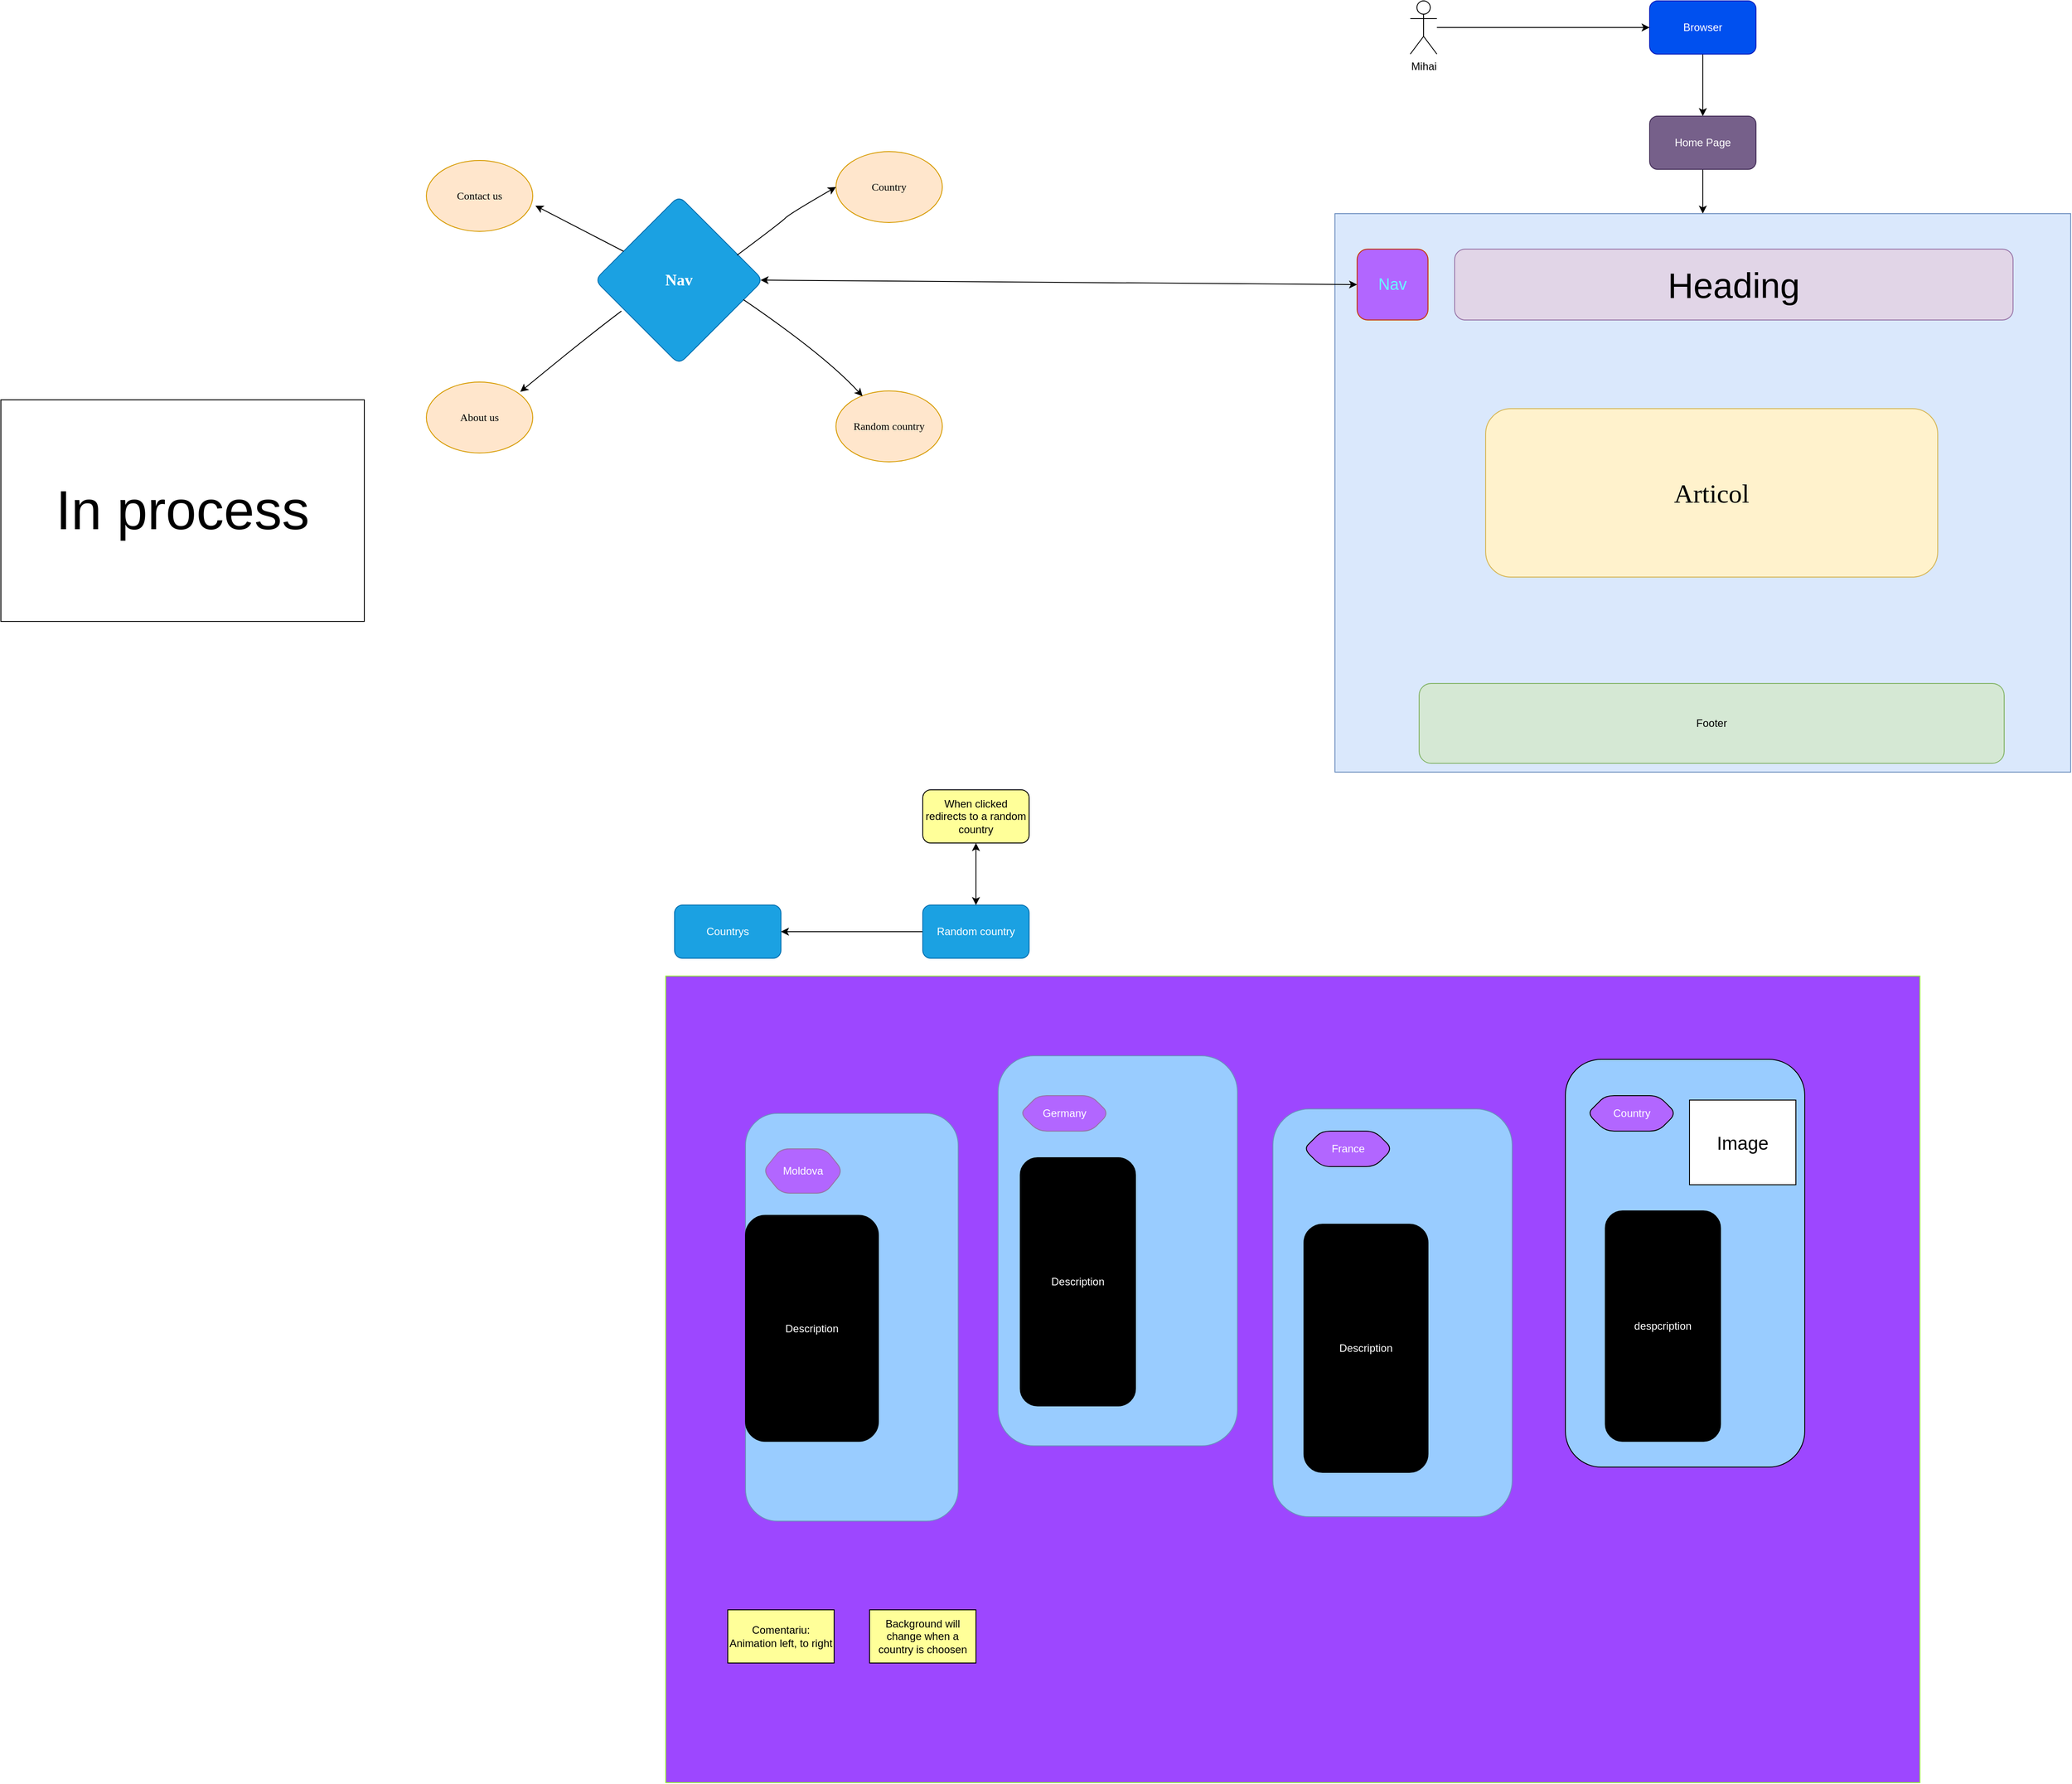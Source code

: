 <mxfile version="15.3.7" type="github">
  <diagram id="b1_00yB5uApa2LcKgeh4" name="Home page">
    <mxGraphModel dx="3274" dy="820" grid="1" gridSize="10" guides="1" tooltips="1" connect="1" arrows="1" fold="1" page="1" pageScale="1" pageWidth="850" pageHeight="1100" math="0" shadow="0">
      <root>
        <mxCell id="0" />
        <mxCell id="1" parent="0" />
        <mxCell id="9qxW6SAQw-OEDm3y2XXn-19" value="" style="rounded=0;whiteSpace=wrap;html=1;fillColor=#9D47FF;strokeColor=#99FF33;" parent="1" vertex="1">
          <mxGeometry x="-870" y="1180" width="1415" height="910" as="geometry" />
        </mxCell>
        <mxCell id="4E_jJfNS61fkHT7GmWl9-1" style="edgeStyle=orthogonalEdgeStyle;curved=0;rounded=1;sketch=0;orthogonalLoop=1;jettySize=auto;html=1;" parent="1" source="4E_jJfNS61fkHT7GmWl9-2" target="4E_jJfNS61fkHT7GmWl9-4" edge="1">
          <mxGeometry relative="1" as="geometry" />
        </mxCell>
        <mxCell id="4E_jJfNS61fkHT7GmWl9-2" value="Mihai" style="shape=umlActor;verticalLabelPosition=bottom;verticalAlign=top;html=1;outlineConnect=0;" parent="1" vertex="1">
          <mxGeometry x="-30" y="80" width="30" height="60" as="geometry" />
        </mxCell>
        <mxCell id="4E_jJfNS61fkHT7GmWl9-3" style="edgeStyle=orthogonalEdgeStyle;curved=0;rounded=1;sketch=0;orthogonalLoop=1;jettySize=auto;html=1;exitX=0.5;exitY=1;exitDx=0;exitDy=0;" parent="1" source="4E_jJfNS61fkHT7GmWl9-4" target="4E_jJfNS61fkHT7GmWl9-9" edge="1">
          <mxGeometry relative="1" as="geometry" />
        </mxCell>
        <mxCell id="4E_jJfNS61fkHT7GmWl9-4" value="Browser" style="rounded=1;whiteSpace=wrap;html=1;sketch=0;fillColor=#0050ef;strokeColor=#001DBC;fontColor=#ffffff;" parent="1" vertex="1">
          <mxGeometry x="240" y="80" width="120" height="60" as="geometry" />
        </mxCell>
        <mxCell id="eIElJq9YTfqZ1it8b-7e-12" style="edgeStyle=orthogonalEdgeStyle;rounded=0;orthogonalLoop=1;jettySize=auto;html=1;entryX=0.5;entryY=0;entryDx=0;entryDy=0;fontColor=#66FFFF;" parent="1" source="4E_jJfNS61fkHT7GmWl9-9" target="eIElJq9YTfqZ1it8b-7e-3" edge="1">
          <mxGeometry relative="1" as="geometry" />
        </mxCell>
        <mxCell id="4E_jJfNS61fkHT7GmWl9-9" value="Home Page" style="rounded=1;whiteSpace=wrap;html=1;sketch=0;fillColor=#76608a;strokeColor=#432D57;fontColor=#ffffff;" parent="1" vertex="1">
          <mxGeometry x="240" y="210" width="120" height="60" as="geometry" />
        </mxCell>
        <mxCell id="4E_jJfNS61fkHT7GmWl9-14" value="Countrys" style="rounded=1;whiteSpace=wrap;html=1;sketch=0;fillColor=#1ba1e2;strokeColor=#006EAF;fontColor=#ffffff;" parent="1" vertex="1">
          <mxGeometry x="-860" y="1100" width="120" height="60" as="geometry" />
        </mxCell>
        <mxCell id="eIElJq9YTfqZ1it8b-7e-2" style="edgeStyle=orthogonalEdgeStyle;rounded=0;orthogonalLoop=1;jettySize=auto;html=1;fontColor=#FFFFFF;entryX=1;entryY=0.5;entryDx=0;entryDy=0;" parent="1" source="4E_jJfNS61fkHT7GmWl9-15" target="4E_jJfNS61fkHT7GmWl9-14" edge="1">
          <mxGeometry relative="1" as="geometry">
            <mxPoint x="-425" y="1122.857" as="targetPoint" />
            <Array as="points">
              <mxPoint x="-610" y="1130" />
              <mxPoint x="-610" y="1130" />
            </Array>
          </mxGeometry>
        </mxCell>
        <mxCell id="4E_jJfNS61fkHT7GmWl9-15" value="Random country" style="rounded=1;whiteSpace=wrap;html=1;sketch=0;fillColor=#1ba1e2;strokeColor=#006EAF;fontColor=#ffffff;" parent="1" vertex="1">
          <mxGeometry x="-580" y="1100" width="120" height="60" as="geometry" />
        </mxCell>
        <mxCell id="9qxW6SAQw-OEDm3y2XXn-1" value="" style="rounded=1;whiteSpace=wrap;html=1;sketch=0;rotation=-90;fillColor=#99CCFF;strokeColor=#6c8ebf;" parent="1" vertex="1">
          <mxGeometry x="-890" y="1445" width="460" height="240" as="geometry" />
        </mxCell>
        <mxCell id="9qxW6SAQw-OEDm3y2XXn-2" value="" style="rounded=1;whiteSpace=wrap;html=1;sketch=0;rotation=90;fillColor=#99CCFF;strokeColor=#6c8ebf;" parent="1" vertex="1">
          <mxGeometry x="-580" y="1355" width="440" height="270" as="geometry" />
        </mxCell>
        <mxCell id="9qxW6SAQw-OEDm3y2XXn-3" value="Comentariu: Animation left, to right" style="rounded=0;whiteSpace=wrap;html=1;sketch=0;fillColor=#FFFF99;" parent="1" vertex="1">
          <mxGeometry x="-800" y="1895" width="120" height="60" as="geometry" />
        </mxCell>
        <mxCell id="9qxW6SAQw-OEDm3y2XXn-4" value="Moldova" style="shape=hexagon;perimeter=hexagonPerimeter2;whiteSpace=wrap;html=1;fixedSize=1;rounded=1;sketch=0;fillColor=#B266FF;strokeColor=#9673a6;fontColor=#FFFFFF;" parent="1" vertex="1">
          <mxGeometry x="-760" y="1375" width="90" height="50" as="geometry" />
        </mxCell>
        <mxCell id="9qxW6SAQw-OEDm3y2XXn-5" value="Germany" style="shape=hexagon;perimeter=hexagonPerimeter2;whiteSpace=wrap;html=1;fixedSize=1;rounded=1;sketch=0;fillColor=#B266FF;strokeColor=#9673a6;fontColor=#FFFFFF;" parent="1" vertex="1">
          <mxGeometry x="-470" y="1315" width="100" height="40" as="geometry" />
        </mxCell>
        <mxCell id="9qxW6SAQw-OEDm3y2XXn-6" value="Description" style="rounded=1;whiteSpace=wrap;html=1;sketch=0;fontColor=#FFFFFF;fillColor=#000000;" parent="1" vertex="1">
          <mxGeometry x="-470" y="1385" width="130" height="280" as="geometry" />
        </mxCell>
        <mxCell id="9qxW6SAQw-OEDm3y2XXn-8" value="" style="rounded=1;whiteSpace=wrap;html=1;sketch=0;rotation=90;fillColor=#99CCFF;strokeColor=#6c8ebf;" parent="1" vertex="1">
          <mxGeometry x="-280" y="1425" width="460" height="270" as="geometry" />
        </mxCell>
        <mxCell id="9qxW6SAQw-OEDm3y2XXn-9" value="France" style="shape=hexagon;perimeter=hexagonPerimeter2;whiteSpace=wrap;html=1;fixedSize=1;rounded=1;sketch=0;fillColor=#B266FF;fontColor=#FFFFFF;" parent="1" vertex="1">
          <mxGeometry x="-150" y="1355" width="100" height="40" as="geometry" />
        </mxCell>
        <mxCell id="9qxW6SAQw-OEDm3y2XXn-10" value="Description" style="rounded=1;whiteSpace=wrap;html=1;sketch=0;fillColor=#000000;fontColor=#FFFFFF;" parent="1" vertex="1">
          <mxGeometry x="-150" y="1460" width="140" height="280" as="geometry" />
        </mxCell>
        <mxCell id="9qxW6SAQw-OEDm3y2XXn-11" value="" style="shape=image;imageAspect=0;aspect=fixed;verticalLabelPosition=bottom;verticalAlign=top;rounded=0;sketch=0;image=https://i.redd.it/42k3is7jc9201.png;" parent="1" vertex="1">
          <mxGeometry x="-650" y="1364.5" width="92.07" height="71" as="geometry" />
        </mxCell>
        <mxCell id="9qxW6SAQw-OEDm3y2XXn-12" value="Description" style="rounded=1;whiteSpace=wrap;html=1;sketch=0;shadow=0;glass=0;fillColor=#000000;fontColor=#FFFFFF;" parent="1" vertex="1">
          <mxGeometry x="-780" y="1450" width="150" height="255" as="geometry" />
        </mxCell>
        <mxCell id="9qxW6SAQw-OEDm3y2XXn-13" value="" style="shape=image;imageAspect=0;aspect=fixed;verticalLabelPosition=bottom;verticalAlign=top;rounded=0;sketch=0;image=https://image.spreadshirtmedia.net/image-server/v1/compositions/T15A10PA13PT1X1Y1D120970555FS1363/views/1,width=650,height=650,appearanceId=10/its-a-german-nationball-aka-countryball-or-polandball-with-beer-uend-bratwurst.jpg;" parent="1" vertex="1">
          <mxGeometry x="-330" y="1290" width="90" height="90" as="geometry" />
        </mxCell>
        <mxCell id="9qxW6SAQw-OEDm3y2XXn-14" value="" style="shape=image;imageAspect=0;aspect=fixed;verticalLabelPosition=bottom;verticalAlign=top;rounded=0;sketch=0;image=https://www.kindpng.com/picc/m/707-7075287_france-png-countryball-france-transparent-png.png;" parent="1" vertex="1">
          <mxGeometry x="-40" y="1369" width="111.01" height="76" as="geometry" />
        </mxCell>
        <mxCell id="9qxW6SAQw-OEDm3y2XXn-15" value="" style="rounded=1;whiteSpace=wrap;html=1;sketch=0;rotation=90;fillColor=#99CCFF;" parent="1" vertex="1">
          <mxGeometry x="50" y="1369" width="460" height="270" as="geometry" />
        </mxCell>
        <mxCell id="9qxW6SAQw-OEDm3y2XXn-16" value="Country" style="shape=hexagon;perimeter=hexagonPerimeter2;whiteSpace=wrap;html=1;fixedSize=1;rounded=1;sketch=0;fontColor=#FFFFFF;fillColor=#B266FF;" parent="1" vertex="1">
          <mxGeometry x="170" y="1315" width="100" height="40" as="geometry" />
        </mxCell>
        <mxCell id="9qxW6SAQw-OEDm3y2XXn-17" value="Background will change when a country is choosen" style="rounded=0;whiteSpace=wrap;html=1;fillColor=#FFFF99;strokeColor=#000000;" parent="1" vertex="1">
          <mxGeometry x="-640" y="1895" width="120" height="60" as="geometry" />
        </mxCell>
        <mxCell id="9qxW6SAQw-OEDm3y2XXn-18" value="despcription" style="rounded=1;whiteSpace=wrap;html=1;rotation=0;fillColor=#000000;fontColor=#FFFFFF;" parent="1" vertex="1">
          <mxGeometry x="190" y="1445" width="130" height="260" as="geometry" />
        </mxCell>
        <mxCell id="9qxW6SAQw-OEDm3y2XXn-21" value="When clicked redirects to a random country" style="rounded=1;whiteSpace=wrap;html=1;fillColor=#FFFF99;" parent="1" vertex="1">
          <mxGeometry x="-580" y="970" width="120" height="60" as="geometry" />
        </mxCell>
        <mxCell id="9qxW6SAQw-OEDm3y2XXn-23" value="&lt;font style=&quot;font-size: 21px&quot;&gt;&lt;br&gt;Image&lt;br&gt;&lt;br&gt;&lt;/font&gt;" style="rounded=0;whiteSpace=wrap;html=1;" parent="1" vertex="1">
          <mxGeometry x="285" y="1320" width="120" height="95.5" as="geometry" />
        </mxCell>
        <mxCell id="eIElJq9YTfqZ1it8b-7e-3" value="" style="rounded=0;whiteSpace=wrap;html=1;strokeColor=#6c8ebf;fillColor=#dae8fc;" parent="1" vertex="1">
          <mxGeometry x="-115" y="320" width="830" height="630" as="geometry" />
        </mxCell>
        <mxCell id="eIElJq9YTfqZ1it8b-7e-4" value="&lt;font style=&quot;font-size: 40px&quot;&gt;Heading&lt;/font&gt;" style="rounded=1;whiteSpace=wrap;html=1;strokeColor=#9673a6;fillColor=#e1d5e7;" parent="1" vertex="1">
          <mxGeometry x="20" y="360" width="630" height="80" as="geometry" />
        </mxCell>
        <mxCell id="eIElJq9YTfqZ1it8b-7e-9" value="Footer" style="rounded=1;whiteSpace=wrap;html=1;strokeColor=#82b366;fillColor=#d5e8d4;" parent="1" vertex="1">
          <mxGeometry x="-20" y="850" width="660" height="90" as="geometry" />
        </mxCell>
        <mxCell id="eIElJq9YTfqZ1it8b-7e-11" value="&lt;font style=&quot;font-size: 18px&quot;&gt;Nav&lt;/font&gt;" style="whiteSpace=wrap;html=1;aspect=fixed;rounded=1;fontColor=#66FFFF;strokeColor=#C73500;fillColor=#B266FF;" parent="1" vertex="1">
          <mxGeometry x="-90" y="360" width="80" height="80" as="geometry" />
        </mxCell>
        <mxCell id="eIElJq9YTfqZ1it8b-7e-13" value="" style="endArrow=classic;startArrow=classic;html=1;fontColor=#66FFFF;exitX=0.5;exitY=0;exitDx=0;exitDy=0;entryX=0.5;entryY=1;entryDx=0;entryDy=0;" parent="1" source="4E_jJfNS61fkHT7GmWl9-15" target="9qxW6SAQw-OEDm3y2XXn-21" edge="1">
          <mxGeometry width="50" height="50" relative="1" as="geometry">
            <mxPoint x="-480" y="1070" as="sourcePoint" />
            <mxPoint x="-430" y="1020" as="targetPoint" />
          </mxGeometry>
        </mxCell>
        <mxCell id="eIElJq9YTfqZ1it8b-7e-14" value="&lt;font style=&quot;font-size: 18px&quot;&gt;&lt;b&gt;Nav&lt;/b&gt;&lt;/font&gt;" style="rhombus;whiteSpace=wrap;html=1;rounded=1;fontColor=#ffffff;strokeColor=#006EAF;fillColor=#1ba1e2;fontFamily=Verdana;" parent="1" vertex="1">
          <mxGeometry x="-950" y="300" width="190" height="190" as="geometry" />
        </mxCell>
        <mxCell id="eIElJq9YTfqZ1it8b-7e-15" value="Contact us" style="ellipse;whiteSpace=wrap;html=1;rounded=1;fontFamily=Verdana;fillColor=#ffe6cc;strokeColor=#d79b00;" parent="1" vertex="1">
          <mxGeometry x="-1140" y="260" width="120" height="80" as="geometry" />
        </mxCell>
        <mxCell id="eIElJq9YTfqZ1it8b-7e-16" value="Country" style="ellipse;whiteSpace=wrap;html=1;rounded=1;fontFamily=Verdana;fillColor=#ffe6cc;strokeColor=#d79b00;" parent="1" vertex="1">
          <mxGeometry x="-677.93" y="250" width="120" height="80" as="geometry" />
        </mxCell>
        <mxCell id="eIElJq9YTfqZ1it8b-7e-17" value="About us" style="ellipse;whiteSpace=wrap;html=1;rounded=1;fontFamily=Verdana;fillColor=#ffe6cc;strokeColor=#d79b00;" parent="1" vertex="1">
          <mxGeometry x="-1140" y="510" width="120" height="80" as="geometry" />
        </mxCell>
        <mxCell id="eIElJq9YTfqZ1it8b-7e-18" value="Random country" style="ellipse;whiteSpace=wrap;html=1;rounded=1;fontFamily=Verdana;fillColor=#ffe6cc;strokeColor=#d79b00;" parent="1" vertex="1">
          <mxGeometry x="-677.93" y="520" width="120" height="80" as="geometry" />
        </mxCell>
        <mxCell id="eIElJq9YTfqZ1it8b-7e-19" value="Articol" style="rounded=1;whiteSpace=wrap;html=1;fontFamily=Verdana;fontSize=30;fillColor=#fff2cc;strokeColor=#d6b656;" parent="1" vertex="1">
          <mxGeometry x="55" y="540" width="510" height="190" as="geometry" />
        </mxCell>
        <mxCell id="eIElJq9YTfqZ1it8b-7e-23" value="" style="curved=1;endArrow=classic;html=1;fontFamily=Verdana;fontSize=30;fontColor=#66B2FF;entryX=0;entryY=0.5;entryDx=0;entryDy=0;exitX=0.845;exitY=0.352;exitDx=0;exitDy=0;exitPerimeter=0;" parent="1" source="eIElJq9YTfqZ1it8b-7e-14" target="eIElJq9YTfqZ1it8b-7e-16" edge="1">
          <mxGeometry width="50" height="50" relative="1" as="geometry">
            <mxPoint x="-760" y="450" as="sourcePoint" />
            <mxPoint x="-710" y="400" as="targetPoint" />
            <Array as="points">
              <mxPoint x="-740" y="330" />
              <mxPoint x="-730" y="320" />
            </Array>
          </mxGeometry>
        </mxCell>
        <mxCell id="eIElJq9YTfqZ1it8b-7e-24" value="" style="curved=1;endArrow=classic;html=1;fontFamily=Verdana;fontSize=30;fontColor=#66B2FF;entryX=0.25;entryY=0.075;entryDx=0;entryDy=0;entryPerimeter=0;exitX=0.883;exitY=0.616;exitDx=0;exitDy=0;exitPerimeter=0;" parent="1" source="eIElJq9YTfqZ1it8b-7e-14" target="eIElJq9YTfqZ1it8b-7e-18" edge="1">
          <mxGeometry width="50" height="50" relative="1" as="geometry">
            <mxPoint x="-760" y="450" as="sourcePoint" />
            <mxPoint x="-710" y="400" as="targetPoint" />
            <Array as="points">
              <mxPoint x="-690" y="480" />
            </Array>
          </mxGeometry>
        </mxCell>
        <mxCell id="eIElJq9YTfqZ1it8b-7e-27" value="" style="curved=1;endArrow=classic;html=1;fontFamily=Verdana;fontSize=30;fontColor=#66B2FF;entryX=0.883;entryY=0.138;entryDx=0;entryDy=0;entryPerimeter=0;exitX=0.158;exitY=0.684;exitDx=0;exitDy=0;exitPerimeter=0;" parent="1" source="eIElJq9YTfqZ1it8b-7e-14" target="eIElJq9YTfqZ1it8b-7e-17" edge="1">
          <mxGeometry width="50" height="50" relative="1" as="geometry">
            <mxPoint x="-840" y="450" as="sourcePoint" />
            <mxPoint x="-990" y="510" as="targetPoint" />
            <Array as="points">
              <mxPoint x="-960" y="460" />
            </Array>
          </mxGeometry>
        </mxCell>
        <mxCell id="eIElJq9YTfqZ1it8b-7e-28" value="" style="curved=1;endArrow=classic;html=1;fontFamily=Verdana;fontSize=30;fontColor=#66B2FF;entryX=1.025;entryY=0.638;entryDx=0;entryDy=0;entryPerimeter=0;" parent="1" source="eIElJq9YTfqZ1it8b-7e-14" target="eIElJq9YTfqZ1it8b-7e-15" edge="1">
          <mxGeometry width="50" height="50" relative="1" as="geometry">
            <mxPoint x="-830" y="440" as="sourcePoint" />
            <mxPoint x="-990" y="320" as="targetPoint" />
            <Array as="points">
              <mxPoint x="-980" y="330" />
            </Array>
          </mxGeometry>
        </mxCell>
        <mxCell id="eIElJq9YTfqZ1it8b-7e-29" value="" style="endArrow=classic;startArrow=classic;html=1;fontFamily=Verdana;fontSize=30;fontColor=#66B2FF;entryX=0;entryY=0.5;entryDx=0;entryDy=0;" parent="1" target="eIElJq9YTfqZ1it8b-7e-11" edge="1">
          <mxGeometry width="50" height="50" relative="1" as="geometry">
            <mxPoint x="-763" y="395" as="sourcePoint" />
            <mxPoint x="-280" y="530" as="targetPoint" />
          </mxGeometry>
        </mxCell>
        <mxCell id="tRwrbEPMWkux7kKfRON0-2" value="&lt;font style=&quot;font-size: 62px&quot;&gt;In process&lt;/font&gt;" style="rounded=0;whiteSpace=wrap;html=1;" parent="1" vertex="1">
          <mxGeometry x="-1620" y="530" width="410" height="250" as="geometry" />
        </mxCell>
      </root>
    </mxGraphModel>
  </diagram>
</mxfile>
